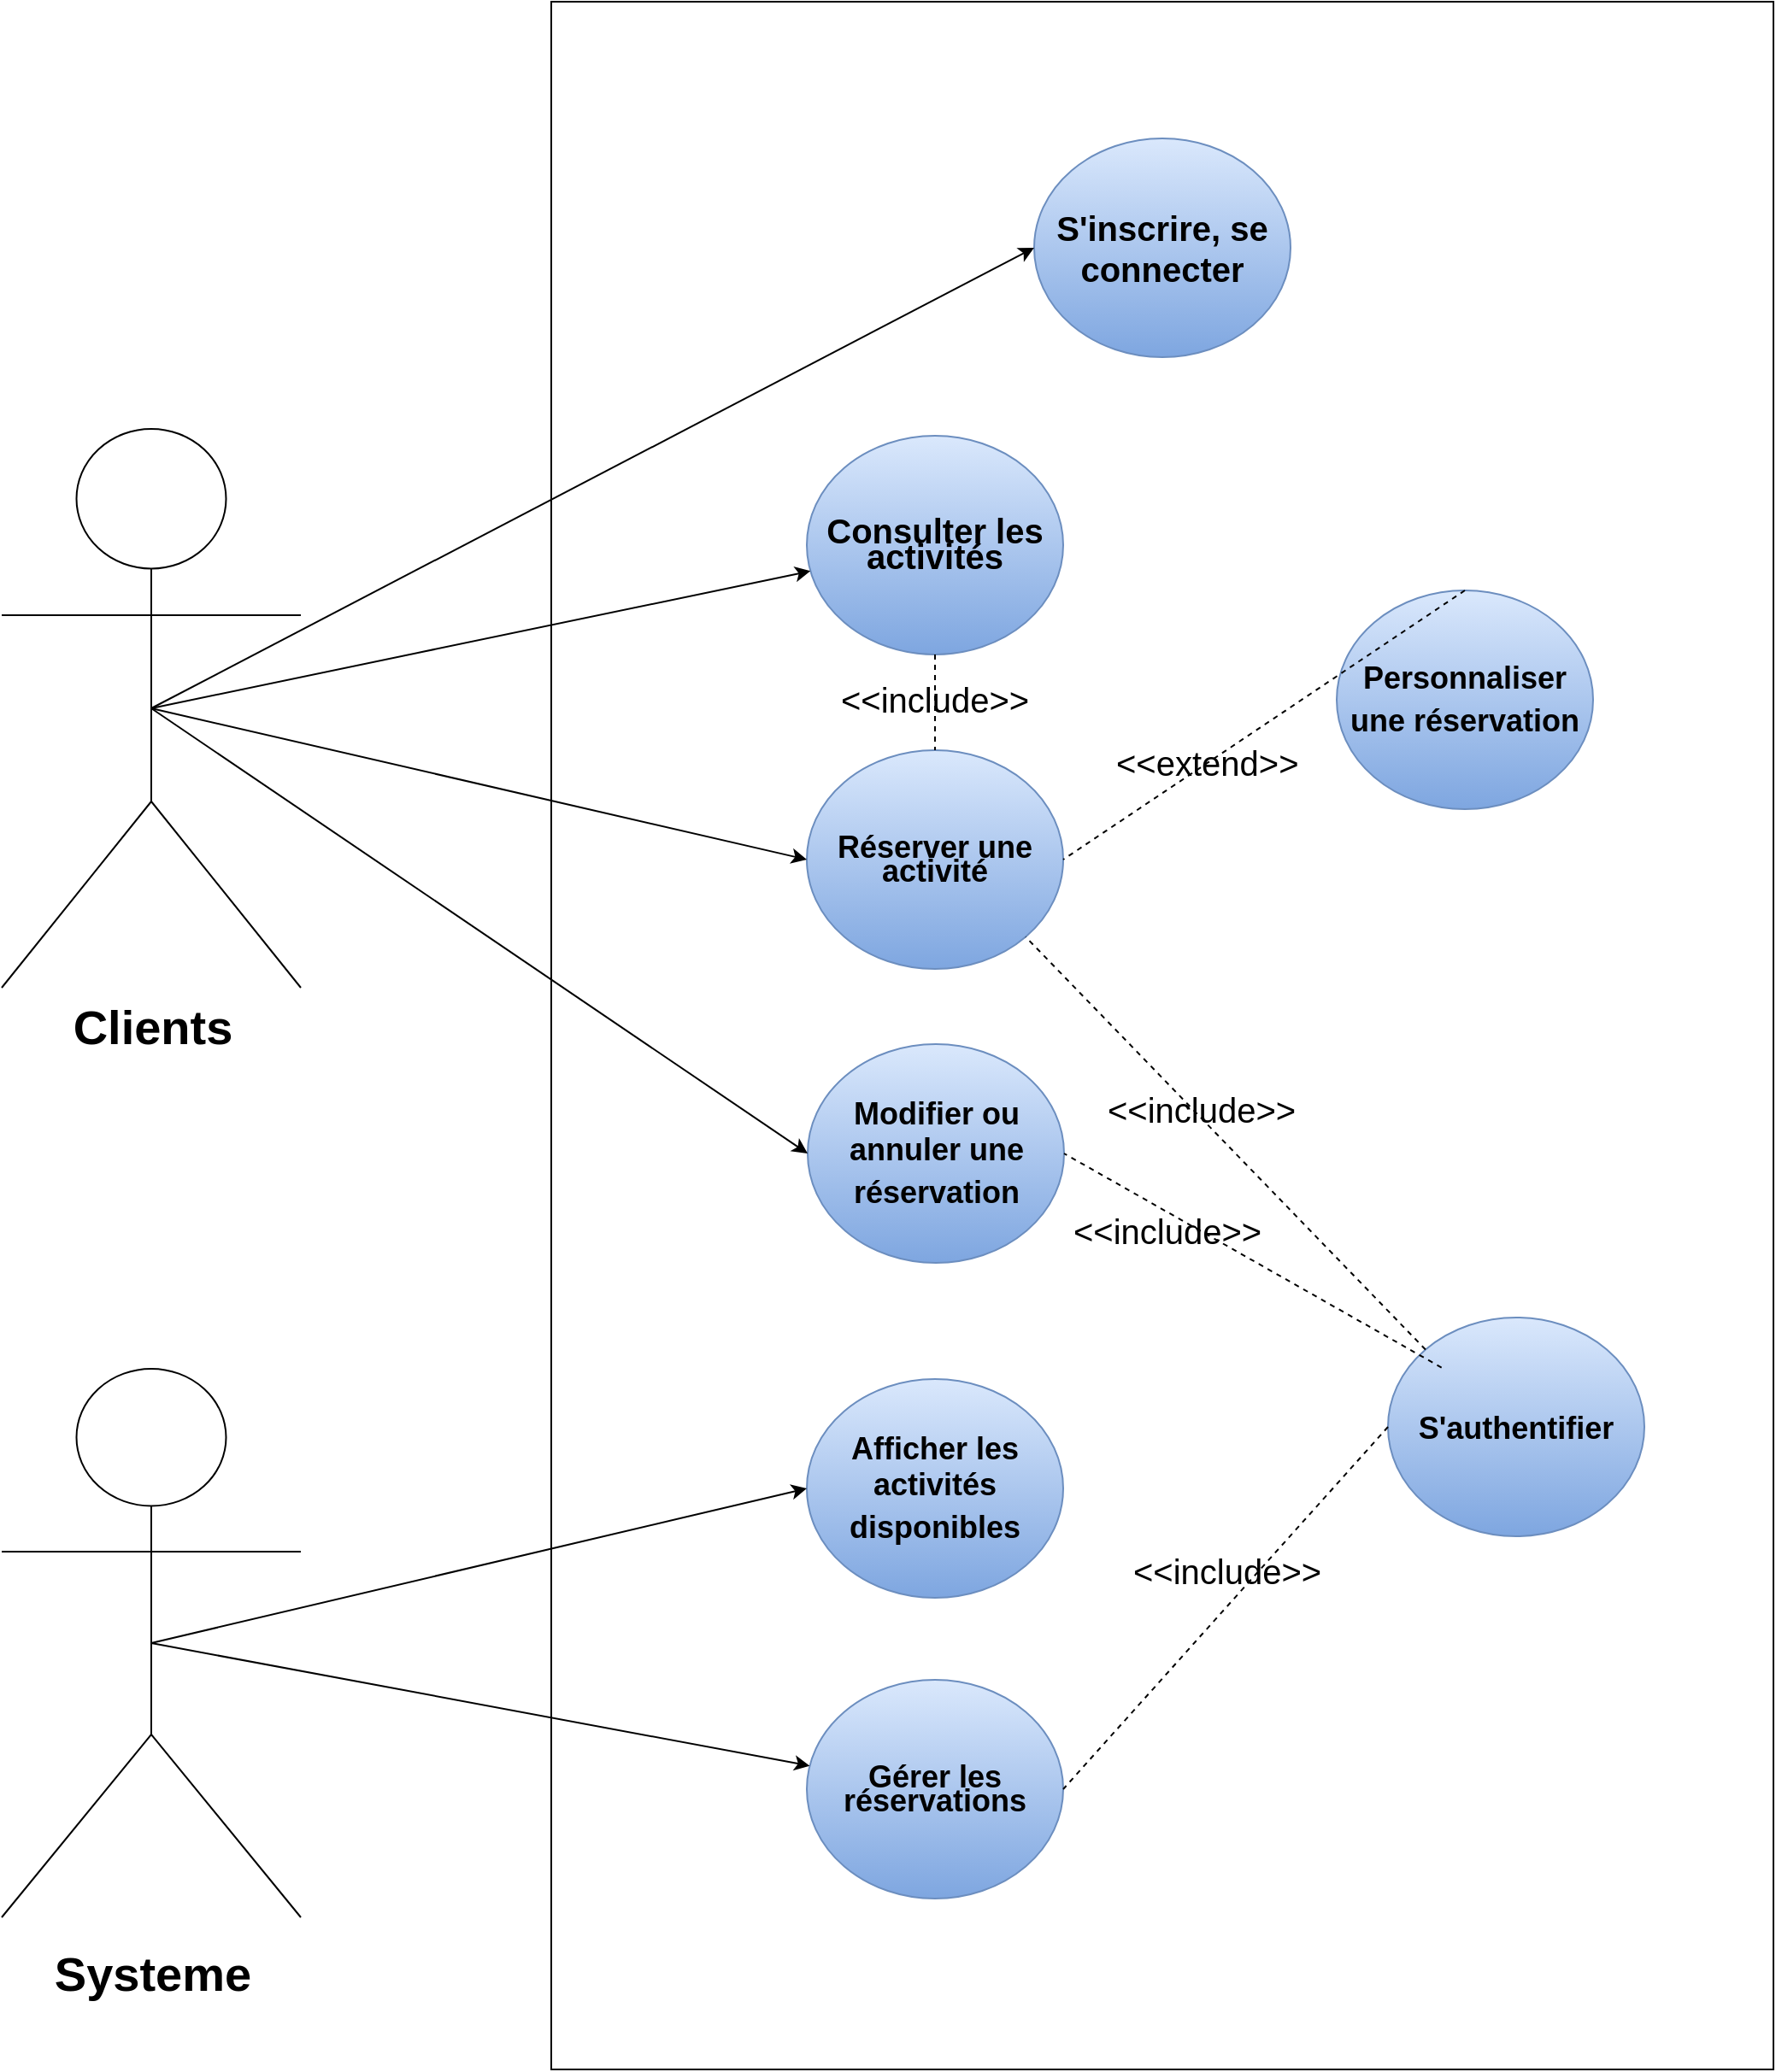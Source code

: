<mxfile>
    <diagram id="xPhDHIPRxZEu-oJ2kfO7" name="Page-1">
        <mxGraphModel dx="2030" dy="2508" grid="1" gridSize="10" guides="1" tooltips="1" connect="1" arrows="1" fold="1" page="1" pageScale="1" pageWidth="850" pageHeight="1100" math="0" shadow="0">
            <root>
                <mxCell id="0"/>
                <mxCell id="1" parent="0"/>
                <mxCell id="2" value="" style="whiteSpace=wrap;html=1;" parent="1" vertex="1">
                    <mxGeometry x="356.5" y="-10" width="715" height="1210" as="geometry"/>
                </mxCell>
                <mxCell id="7" value="&lt;b&gt;&lt;font color=&quot;#000000&quot; style=&quot;font-size: 20px;&quot;&gt;S'inscrire, se connecter&lt;/font&gt;&lt;/b&gt;&lt;b style=&quot;font-size: 20px;&quot;&gt;&lt;br&gt;&lt;/b&gt;" style="ellipse;whiteSpace=wrap;html=1;fillColor=#dae8fc;strokeColor=#6c8ebf;gradientColor=#7ea6e0;" parent="1" vertex="1">
                    <mxGeometry x="639" y="70" width="150" height="128" as="geometry"/>
                </mxCell>
                <mxCell id="10" value="&lt;p style=&quot;line-height: 100%;&quot;&gt;&lt;b&gt;&lt;font style=&quot;font-size: 20px;&quot; color=&quot;#000000&quot;&gt;Consulter les activités&lt;/font&gt;&lt;/b&gt;&lt;br&gt;&lt;/p&gt;" style="ellipse;whiteSpace=wrap;html=1;fillColor=#dae8fc;strokeColor=#6c8ebf;gradientColor=#7ea6e0;" parent="1" vertex="1">
                    <mxGeometry x="506" y="244" width="150" height="128" as="geometry"/>
                </mxCell>
                <mxCell id="11" value="&lt;p style=&quot;line-height: 100%;&quot;&gt;&lt;b&gt;&lt;font color=&quot;#000000&quot; style=&quot;font-size: 18px;&quot;&gt;Réserver une activité&lt;/font&gt;&lt;/b&gt;&lt;br&gt;&lt;/p&gt;" style="ellipse;whiteSpace=wrap;html=1;fillColor=#dae8fc;strokeColor=#6c8ebf;gradientColor=#7ea6e0;" parent="1" vertex="1">
                    <mxGeometry x="506" y="428" width="150" height="128" as="geometry"/>
                </mxCell>
                <mxCell id="16" value="&lt;span style=&quot;color: rgb(0, 0, 0); font-family: &amp;quot;Nunito Sans&amp;quot;, sans-serif; text-align: left; background-color: rgb(255, 255, 255);&quot;&gt;&lt;b style=&quot;&quot;&gt;&lt;font style=&quot;font-size: 28px;&quot;&gt;Clients&lt;/font&gt;&lt;/b&gt;&lt;/span&gt;" style="shape=umlActor;verticalLabelPosition=bottom;verticalAlign=top;html=1;outlineConnect=0;fontSize=18;" parent="1" vertex="1">
                    <mxGeometry x="35" y="240" width="175" height="327" as="geometry"/>
                </mxCell>
                <mxCell id="19" value="" style="endArrow=classic;html=1;fontSize=20;exitX=0.5;exitY=0.5;exitDx=0;exitDy=0;exitPerimeter=0;entryX=0;entryY=0.5;entryDx=0;entryDy=0;" parent="1" source="16" target="7" edge="1">
                    <mxGeometry width="50" height="50" relative="1" as="geometry">
                        <mxPoint x="150" y="270" as="sourcePoint"/>
                        <mxPoint x="200" y="220" as="targetPoint"/>
                    </mxGeometry>
                </mxCell>
                <mxCell id="20" value="" style="endArrow=classic;html=1;fontSize=20;exitX=0.5;exitY=0.5;exitDx=0;exitDy=0;exitPerimeter=0;" parent="1" source="16" target="10" edge="1">
                    <mxGeometry width="50" height="50" relative="1" as="geometry">
                        <mxPoint x="110" y="315" as="sourcePoint"/>
                        <mxPoint x="360.0" y="174.0" as="targetPoint"/>
                    </mxGeometry>
                </mxCell>
                <mxCell id="21" value="" style="endArrow=classic;html=1;fontSize=20;exitX=0.5;exitY=0.5;exitDx=0;exitDy=0;exitPerimeter=0;entryX=0;entryY=0.5;entryDx=0;entryDy=0;" parent="1" source="16" target="11" edge="1">
                    <mxGeometry width="50" height="50" relative="1" as="geometry">
                        <mxPoint x="110" y="315" as="sourcePoint"/>
                        <mxPoint x="360.0" y="315" as="targetPoint"/>
                    </mxGeometry>
                </mxCell>
                <mxCell id="28" value="" style="endArrow=none;dashed=1;html=1;fontSize=20;entryX=0.5;entryY=0;entryDx=0;entryDy=0;" parent="1" source="10" target="11" edge="1">
                    <mxGeometry width="50" height="50" relative="1" as="geometry">
                        <mxPoint x="586" y="370" as="sourcePoint"/>
                        <mxPoint x="591" y="203.0" as="targetPoint"/>
                    </mxGeometry>
                </mxCell>
                <mxCell id="50" value="&lt;b&gt;&lt;font color=&quot;#000000&quot; style=&quot;font-size: 18px;&quot;&gt;Personnaliser une réservation&lt;/font&gt;&lt;/b&gt;&lt;b style=&quot;font-size: 20px;&quot;&gt;&lt;br&gt;&lt;/b&gt;" style="ellipse;whiteSpace=wrap;html=1;fillColor=#dae8fc;strokeColor=#6c8ebf;gradientColor=#7ea6e0;" parent="1" vertex="1">
                    <mxGeometry x="816" y="334.5" width="150" height="128" as="geometry"/>
                </mxCell>
                <mxCell id="52" value="&lt;b&gt;&lt;font style=&quot;font-size: 18px;&quot; color=&quot;#000000&quot;&gt;Modifier ou annuler une réservation&lt;/font&gt;&lt;/b&gt;&lt;b style=&quot;font-size: 20px;&quot;&gt;&lt;br&gt;&lt;/b&gt;" style="ellipse;whiteSpace=wrap;html=1;fillColor=#dae8fc;strokeColor=#6c8ebf;gradientColor=#7ea6e0;" parent="1" vertex="1">
                    <mxGeometry x="506.5" y="600" width="150" height="128" as="geometry"/>
                </mxCell>
                <mxCell id="53" value="" style="endArrow=classic;html=1;fontSize=20;exitX=0.5;exitY=0.5;exitDx=0;exitDy=0;exitPerimeter=0;entryX=0;entryY=0.5;entryDx=0;entryDy=0;" parent="1" source="16" target="52" edge="1">
                    <mxGeometry width="50" height="50" relative="1" as="geometry">
                        <mxPoint x="100" y="650" as="sourcePoint"/>
                        <mxPoint x="200" y="911" as="targetPoint"/>
                    </mxGeometry>
                </mxCell>
                <mxCell id="55" value="" style="endArrow=none;dashed=1;html=1;fontSize=18;fontColor=#000000;entryX=1;entryY=0.5;entryDx=0;entryDy=0;exitX=0.5;exitY=0;exitDx=0;exitDy=0;" parent="1" source="50" target="11" edge="1">
                    <mxGeometry width="50" height="50" relative="1" as="geometry">
                        <mxPoint x="726" y="550" as="sourcePoint"/>
                        <mxPoint x="776" y="500" as="targetPoint"/>
                    </mxGeometry>
                </mxCell>
                <mxCell id="57" value="&amp;lt;&amp;lt;extend&amp;gt;&amp;gt;" style="text;whiteSpace=wrap;html=1;fontSize=20;" parent="1" vertex="1">
                    <mxGeometry x="685" y="417" width="110" height="40" as="geometry"/>
                </mxCell>
                <mxCell id="59" value="&amp;lt;&amp;lt;include&amp;gt;&amp;gt;" style="text;whiteSpace=wrap;html=1;fontSize=20;" parent="1" vertex="1">
                    <mxGeometry x="524" y="380" width="115" height="37" as="geometry"/>
                </mxCell>
                <mxCell id="61" value="&lt;font style=&quot;font-size: 20px;&quot; color=&quot;#ffffff&quot;&gt;Systeme de guestion de reservation&lt;/font&gt;" style="text;html=1;strokeColor=none;fillColor=none;align=center;verticalAlign=middle;whiteSpace=wrap;rounded=0;fontSize=18;fontColor=#000000;" parent="1" vertex="1">
                    <mxGeometry x="370" width="330" height="34" as="geometry"/>
                </mxCell>
                <mxCell id="63" value="&lt;font size=&quot;1&quot; color=&quot;#000000&quot;&gt;&lt;b style=&quot;font-size: 18px;&quot;&gt;Afficher les activités disponibles&lt;/b&gt;&lt;/font&gt;&lt;b style=&quot;font-size: 20px;&quot;&gt;&lt;br&gt;&lt;/b&gt;" style="ellipse;whiteSpace=wrap;html=1;fillColor=#dae8fc;strokeColor=#6c8ebf;gradientColor=#7ea6e0;" parent="1" vertex="1">
                    <mxGeometry x="506" y="796" width="150" height="128" as="geometry"/>
                </mxCell>
                <mxCell id="64" value="&lt;p style=&quot;line-height: 100%;&quot;&gt;&lt;font style=&quot;font-size: 18px;&quot; color=&quot;#000000&quot;&gt;&lt;b&gt;Gérer les réservations&lt;/b&gt;&lt;/font&gt;&lt;br&gt;&lt;/p&gt;" style="ellipse;whiteSpace=wrap;html=1;fillColor=#dae8fc;strokeColor=#6c8ebf;gradientColor=#7ea6e0;" parent="1" vertex="1">
                    <mxGeometry x="506" y="972" width="150" height="128" as="geometry"/>
                </mxCell>
                <mxCell id="66" value="&lt;p style=&quot;line-height: 100%;&quot;&gt;&lt;span style=&quot;color: rgb(0, 0, 0); font-family: &amp;quot;Nunito Sans&amp;quot;, sans-serif; text-align: left; background-color: rgb(255, 255, 255);&quot;&gt;&lt;font style=&quot;font-size: 28px;&quot;&gt;&lt;b&gt;Systeme&lt;/b&gt;&lt;/font&gt;&lt;/span&gt;&lt;/p&gt;" style="shape=umlActor;verticalLabelPosition=bottom;verticalAlign=top;html=1;outlineConnect=0;fontSize=18;" parent="1" vertex="1">
                    <mxGeometry x="35" y="790" width="175" height="321" as="geometry"/>
                </mxCell>
                <mxCell id="67" value="" style="endArrow=classic;html=1;fontSize=20;exitX=0.5;exitY=0.5;exitDx=0;exitDy=0;exitPerimeter=0;entryX=0;entryY=0.5;entryDx=0;entryDy=0;" parent="1" source="66" target="63" edge="1">
                    <mxGeometry width="50" height="50" relative="1" as="geometry">
                        <mxPoint x="150" y="684" as="sourcePoint"/>
                        <mxPoint x="200" y="634" as="targetPoint"/>
                    </mxGeometry>
                </mxCell>
                <mxCell id="68" value="" style="endArrow=classic;html=1;fontSize=20;exitX=0.5;exitY=0.5;exitDx=0;exitDy=0;exitPerimeter=0;" parent="1" source="66" target="64" edge="1">
                    <mxGeometry width="50" height="50" relative="1" as="geometry">
                        <mxPoint x="110" y="729" as="sourcePoint"/>
                        <mxPoint x="360.0" y="588" as="targetPoint"/>
                    </mxGeometry>
                </mxCell>
                <mxCell id="70" value="&lt;b&gt;&lt;font color=&quot;#000000&quot; style=&quot;font-size: 18px;&quot;&gt;S'authentifier&lt;/font&gt;&lt;/b&gt;&lt;b style=&quot;font-size: 20px;&quot;&gt;&lt;br&gt;&lt;/b&gt;" style="ellipse;whiteSpace=wrap;html=1;fillColor=#dae8fc;strokeColor=#6c8ebf;gradientColor=#7ea6e0;" vertex="1" parent="1">
                    <mxGeometry x="846" y="760" width="150" height="128" as="geometry"/>
                </mxCell>
                <mxCell id="71" value="" style="endArrow=none;dashed=1;html=1;fontSize=18;fontColor=#000000;exitX=0;exitY=0.5;exitDx=0;exitDy=0;entryX=1;entryY=0.5;entryDx=0;entryDy=0;" edge="1" parent="1" source="70" target="64">
                    <mxGeometry width="50" height="50" relative="1" as="geometry">
                        <mxPoint x="874" y="850" as="sourcePoint"/>
                        <mxPoint x="666" y="1020" as="targetPoint"/>
                    </mxGeometry>
                </mxCell>
                <mxCell id="73" value="" style="endArrow=none;dashed=1;html=1;fontSize=18;fontColor=#000000;exitX=0;exitY=0;exitDx=0;exitDy=0;entryX=1;entryY=1;entryDx=0;entryDy=0;" edge="1" parent="1" source="70" target="11">
                    <mxGeometry width="50" height="50" relative="1" as="geometry">
                        <mxPoint x="866.0" y="844" as="sourcePoint"/>
                        <mxPoint x="676.0" y="1056" as="targetPoint"/>
                    </mxGeometry>
                </mxCell>
                <mxCell id="74" value="&amp;lt;&amp;lt;include&amp;gt;&amp;gt;" style="text;whiteSpace=wrap;html=1;fontSize=20;" vertex="1" parent="1">
                    <mxGeometry x="680" y="620" width="115" height="37" as="geometry"/>
                </mxCell>
                <mxCell id="75" value="&amp;lt;&amp;lt;include&amp;gt;&amp;gt;" style="text;whiteSpace=wrap;html=1;fontSize=20;" vertex="1" parent="1">
                    <mxGeometry x="695" y="890" width="115" height="37" as="geometry"/>
                </mxCell>
                <mxCell id="83" value="" style="endArrow=none;dashed=1;html=1;fontSize=18;fontColor=#000000;exitX=0;exitY=0;exitDx=0;exitDy=0;entryX=1;entryY=0.5;entryDx=0;entryDy=0;" edge="1" parent="1" target="52">
                    <mxGeometry width="50" height="50" relative="1" as="geometry">
                        <mxPoint x="877.342" y="789.285" as="sourcePoint"/>
                        <mxPoint x="644.658" y="546.715" as="targetPoint"/>
                    </mxGeometry>
                </mxCell>
                <mxCell id="84" value="&amp;lt;&amp;lt;include&amp;gt;&amp;gt;" style="text;whiteSpace=wrap;html=1;fontSize=20;" vertex="1" parent="1">
                    <mxGeometry x="660" y="691" width="115" height="37" as="geometry"/>
                </mxCell>
            </root>
        </mxGraphModel>
    </diagram>
</mxfile>